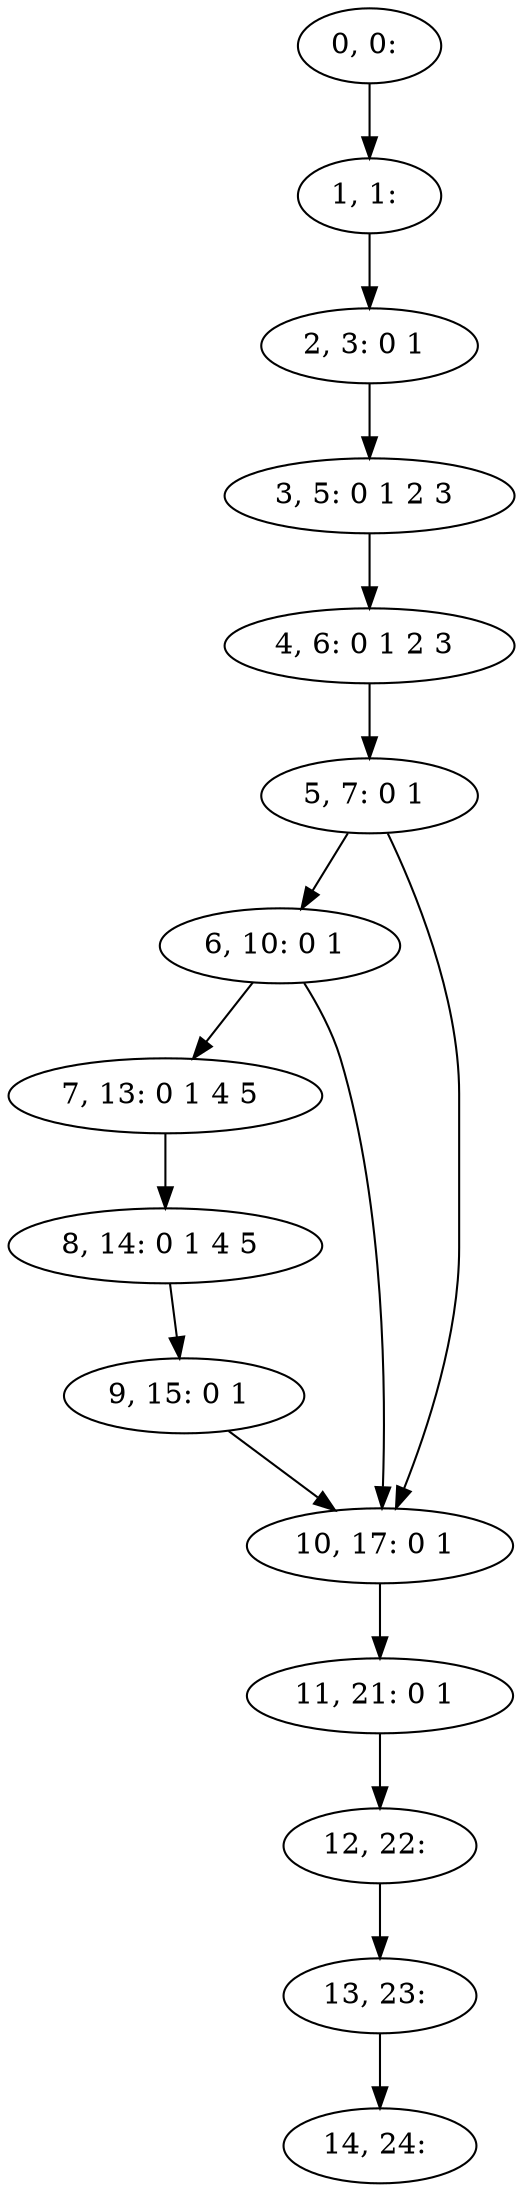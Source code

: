 digraph G {
0[label="0, 0: "];
1[label="1, 1: "];
2[label="2, 3: 0 1 "];
3[label="3, 5: 0 1 2 3 "];
4[label="4, 6: 0 1 2 3 "];
5[label="5, 7: 0 1 "];
6[label="6, 10: 0 1 "];
7[label="7, 13: 0 1 4 5 "];
8[label="8, 14: 0 1 4 5 "];
9[label="9, 15: 0 1 "];
10[label="10, 17: 0 1 "];
11[label="11, 21: 0 1 "];
12[label="12, 22: "];
13[label="13, 23: "];
14[label="14, 24: "];
0->1 ;
1->2 ;
2->3 ;
3->4 ;
4->5 ;
5->6 ;
5->10 ;
6->7 ;
6->10 ;
7->8 ;
8->9 ;
9->10 ;
10->11 ;
11->12 ;
12->13 ;
13->14 ;
}
